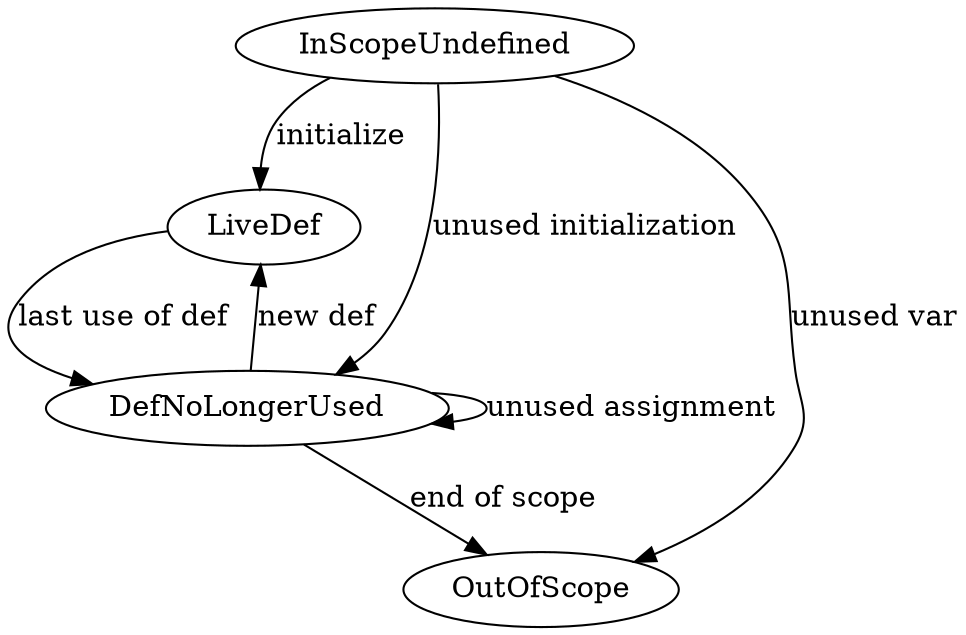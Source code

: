 digraph DefUse
{

InScopeUndefined -> LiveDef      [label="initialize"];

InScopeUndefined -> DefNoLongerUsed [label="unused initialization"];

LiveDef -> DefNoLongerUsed      [label="last use of def"];

DefNoLongerUsed -> LiveDef      [label="new def"];

DefNoLongerUsed -> DefNoLongerUsed  [label="unused assignment"];

DefNoLongerUsed -> OutOfScope      [label="end of scope"];

InScopeUndefined -> OutOfScope     [label="unused var"];

}
